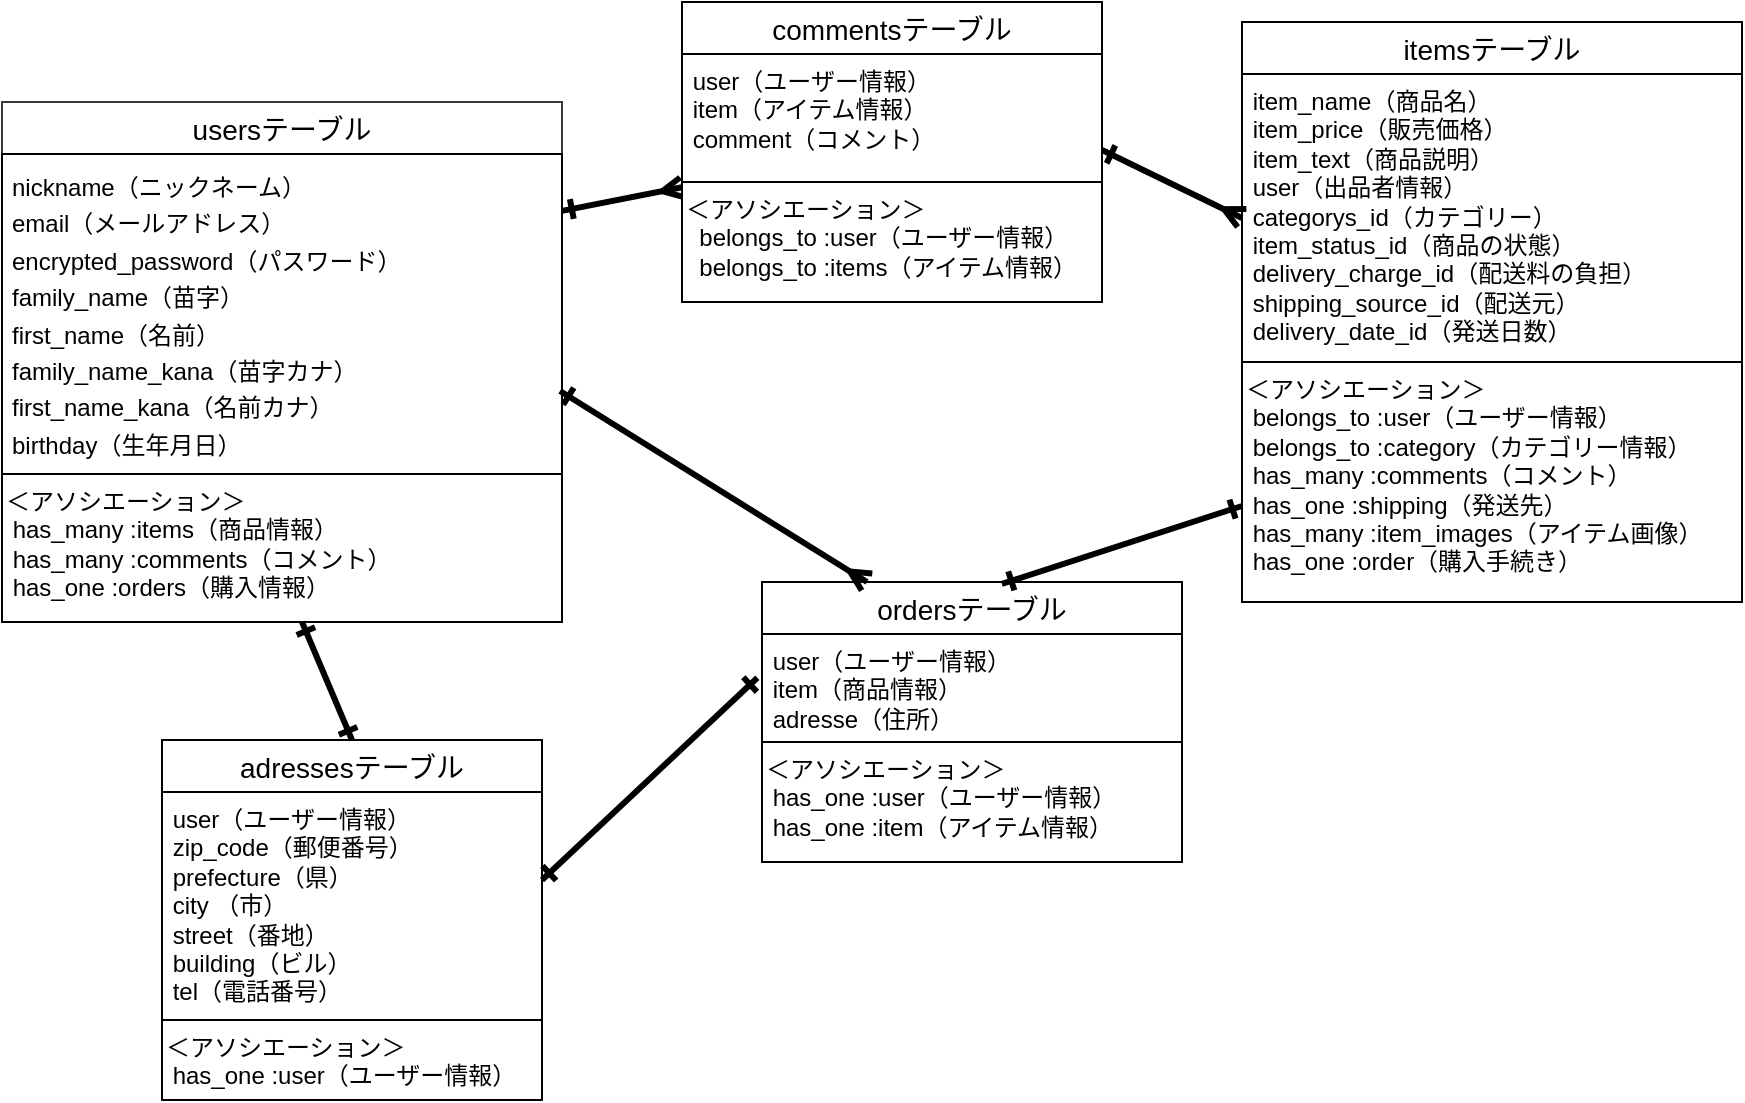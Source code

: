 <mxfile>
    <diagram id="itxwUqQJcCrAALwELdxe" name="ページ1">
        <mxGraphModel dx="1216" dy="787" grid="1" gridSize="10" guides="1" tooltips="1" connect="1" arrows="1" fold="1" page="1" pageScale="1" pageWidth="2000" pageHeight="1500" background="#ffffff" math="0" shadow="0">
            <root>
                <mxCell id="0"/>
                <mxCell id="1" parent="0"/>
                <mxCell id="47" style="edgeStyle=none;html=1;strokeWidth=3;endArrow=ERmany;endFill=0;startArrow=ERone;startFill=0;strokeColor=#000000;" parent="1" edge="1">
                    <mxGeometry relative="1" as="geometry">
                        <mxPoint x="410" y="344.459" as="sourcePoint"/>
                        <mxPoint x="470" y="332.656" as="targetPoint"/>
                    </mxGeometry>
                </mxCell>
                <mxCell id="2" value="usersテーブル" style="swimlane;fontStyle=0;childLayout=stackLayout;horizontal=1;startSize=26;horizontalStack=0;resizeParent=1;resizeParentMax=0;resizeLast=0;collapsible=1;marginBottom=0;align=center;fontSize=14;fillColor=#FFFFFF;strokeColor=#36393d;fontColor=#000000;" parent="1" vertex="1">
                    <mxGeometry x="130" y="290" width="280" height="260" as="geometry"/>
                </mxCell>
                <mxCell id="75" value="&lt;table style=&quot;&quot; class=&quot;simple-table&quot; id=&quot;9bd185af-1321-4c39-ab8a-a43b24b46830&quot;&gt;&lt;tbody&gt;&lt;tr id=&quot;a2c3a442-52ed-4d08-809d-d97ec05c8d3c&quot;&gt;&lt;td style=&quot;width: 248px;&quot; class=&quot;&quot; id=&quot;:SyN&quot;&gt;nickname（ニックネーム）&lt;/td&gt;&lt;/tr&gt;&lt;tr id=&quot;347a06f4-fe62-43ce-8f1f-9031ac4db5f0&quot;&gt;&lt;td style=&quot;width: 248px;&quot; class=&quot;&quot; id=&quot;:SyN&quot;&gt;email（メールアドレス）&lt;/td&gt;&lt;/tr&gt;&lt;tr id=&quot;c9671967-ed56-4b54-a96a-01b75f40e549&quot;&gt;&lt;td style=&quot;width: 248px;&quot; class=&quot;&quot; id=&quot;:SyN&quot;&gt;encrypted_password（パスワード）&lt;/td&gt;&lt;/tr&gt;&lt;tr id=&quot;ae64fb5e-827f-4219-a7c3-fcb88f4b489c&quot;&gt;&lt;td style=&quot;width: 248px;&quot; class=&quot;&quot; id=&quot;:SyN&quot;&gt;family_name（苗字）&lt;/td&gt;&lt;/tr&gt;&lt;tr id=&quot;817beb4f-c22e-435a-bb0d-8ec43aee03ff&quot;&gt;&lt;td style=&quot;width: 248px;&quot; class=&quot;&quot; id=&quot;:SyN&quot;&gt;first_name（名前）&lt;/td&gt;&lt;/tr&gt;&lt;tr id=&quot;5f4b0c21-7f36-498a-b97f-b03def7bd669&quot;&gt;&lt;td style=&quot;width: 248px;&quot; class=&quot;&quot; id=&quot;:SyN&quot;&gt;family_name_kana（苗字カナ）&lt;/td&gt;&lt;/tr&gt;&lt;tr id=&quot;3c18e8ee-b369-42ff-94bb-101354c91507&quot;&gt;&lt;td style=&quot;width: 248px;&quot; class=&quot;&quot; id=&quot;:SyN&quot;&gt;first_name_kana（名前カナ）&lt;/td&gt;&lt;/tr&gt;&lt;tr id=&quot;883e62f7-6aa8-416e-98df-8fdb998d4b7d&quot;&gt;&lt;td style=&quot;width: 248px;&quot; class=&quot;&quot; id=&quot;:SyN&quot;&gt;birthday（生年月日）&lt;/td&gt;&lt;/tr&gt;&lt;/tbody&gt;&lt;/table&gt;" style="text;whiteSpace=wrap;html=1;align=left;fillColor=#FFFFFF;fontColor=#000000;strokeColor=#000000;" vertex="1" parent="2">
                    <mxGeometry y="26" width="280" height="160" as="geometry"/>
                </mxCell>
                <mxCell id="8" value="&lt;div&gt;＜アソシエーション＞&lt;/div&gt;&lt;div&gt;&amp;nbsp;has_many :items（商品情報）&lt;/div&gt;&lt;div&gt;&amp;nbsp;has_many :comments（コメント）&lt;/div&gt;&lt;div&gt;&amp;nbsp;has_one :orders（購入情報）&lt;/div&gt;" style="text;whiteSpace=wrap;html=1;align=left;fillColor=#FFFFFF;fontColor=#000000;strokeColor=#000000;" parent="2" vertex="1">
                    <mxGeometry y="186" width="280" height="74" as="geometry"/>
                </mxCell>
                <mxCell id="9" value="itemsテーブル" style="swimlane;fontStyle=0;childLayout=stackLayout;horizontal=1;startSize=26;horizontalStack=0;resizeParent=1;resizeParentMax=0;resizeLast=0;collapsible=1;marginBottom=0;align=center;fontSize=14;labelBackgroundColor=none;fillColor=#FFFFFF;strokeColor=#000000;fontColor=#000000;" parent="1" vertex="1">
                    <mxGeometry x="750" y="250" width="250" height="290" as="geometry"/>
                </mxCell>
                <mxCell id="13" value="&amp;nbsp;item_name（商品名）&lt;br&gt;&amp;nbsp;item_price（販売価格）&lt;br&gt;&amp;nbsp;item_text（商品説明）&lt;br&gt;&amp;nbsp;user（出品者情報）&lt;br&gt;&amp;nbsp;categorys_id（カテゴリー）&lt;br&gt;&amp;nbsp;item_status_id（商品の状態）&lt;br&gt;&amp;nbsp;delivery_charge_id（配送料の負担）&lt;br&gt;&amp;nbsp;shipping_source_id（配送元）&lt;br&gt;&amp;nbsp;delivery_date_id（発送日数）" style="text;whiteSpace=wrap;html=1;fillColor=#FFFFFF;fontColor=#000000;strokeColor=#000000;" parent="9" vertex="1">
                    <mxGeometry y="26" width="250" height="144" as="geometry"/>
                </mxCell>
                <mxCell id="15" value="＜アソシエーション＞&#10; belongs_to :user（ユーザー情報）&#10; belongs_to :category（カテゴリー情報）&#10; has_many :comments（コメント）&#10; has_one :shipping（発送先）&#10; has_many :item_images（アイテム画像）&#10; has_one :order（購入手続き）" style="text;whiteSpace=wrap;html=1;fillColor=#FFFFFF;fontColor=#000000;strokeColor=#000000;" parent="9" vertex="1">
                    <mxGeometry y="170" width="250" height="120" as="geometry"/>
                </mxCell>
                <mxCell id="28" value="commentsテーブル" style="swimlane;fontStyle=0;childLayout=stackLayout;horizontal=1;startSize=26;horizontalStack=0;resizeParent=1;resizeParentMax=0;resizeLast=0;collapsible=1;marginBottom=0;align=center;fontSize=14;labelBackgroundColor=none;fillColor=#FFFFFF;fontColor=#000000;strokeColor=#000000;" parent="1" vertex="1">
                    <mxGeometry x="470" y="240" width="210" height="150" as="geometry"/>
                </mxCell>
                <mxCell id="29" value="&amp;nbsp;user（ユーザー情報）&amp;nbsp;&lt;br&gt;&lt;table class=&quot;simple-table&quot; id=&quot;c509d5a9-f7ad-4049-bf6b-777b817cd967&quot;&gt;&lt;/table&gt;&amp;nbsp;item（アイテム情報）&lt;table class=&quot;simple-table&quot; id=&quot;c509d5a9-f7ad-4049-bf6b-777b817cd967&quot;&gt;&lt;/table&gt;&amp;nbsp;comment（コメント）&lt;table class=&quot;simple-table&quot; id=&quot;c509d5a9-f7ad-4049-bf6b-777b817cd967&quot;&gt;&lt;/table&gt;" style="text;whiteSpace=wrap;html=1;fontColor=#000000;fillColor=#FFFFFF;strokeColor=#000000;" parent="28" vertex="1">
                    <mxGeometry y="26" width="210" height="64" as="geometry"/>
                </mxCell>
                <mxCell id="30" value="&lt;div&gt;＜アソシエーション＞&lt;/div&gt;&lt;div&gt;&amp;nbsp; belongs_to :user（ユーザー情報）&amp;nbsp;&lt;/div&gt;&lt;div&gt;&amp;nbsp; belongs_to :items（アイテム情報）&lt;/div&gt;" style="text;whiteSpace=wrap;html=1;fontColor=#000000;fillColor=#FFFFFF;strokeColor=#000000;" parent="28" vertex="1">
                    <mxGeometry y="90" width="210" height="60" as="geometry"/>
                </mxCell>
                <mxCell id="32" value="ordersテーブル" style="swimlane;fontStyle=0;childLayout=stackLayout;horizontal=1;startSize=26;horizontalStack=0;resizeParent=1;resizeParentMax=0;resizeLast=0;collapsible=1;marginBottom=0;align=center;fontSize=14;labelBackgroundColor=none;fillColor=#FFFFFF;fontColor=#000000;strokeColor=#000000;" parent="1" vertex="1">
                    <mxGeometry x="510" y="530" width="210" height="140" as="geometry"/>
                </mxCell>
                <mxCell id="33" value="&lt;div&gt;&amp;nbsp;user（ユーザー情報）&lt;/div&gt;&lt;div&gt;&amp;nbsp;item（商品情報）&lt;/div&gt;&lt;div&gt;&amp;nbsp;adresse（住所）&lt;/div&gt;" style="text;whiteSpace=wrap;html=1;fillColor=#FFFFFF;fontColor=#000000;strokeColor=#000000;" parent="32" vertex="1">
                    <mxGeometry y="26" width="210" height="54" as="geometry"/>
                </mxCell>
                <mxCell id="42" value="&lt;div&gt;＜アソシエーション＞&lt;/div&gt;&lt;div&gt;&amp;nbsp;has_one :user（ユーザー情報）&lt;/div&gt;&lt;div&gt;&amp;nbsp;has_one :item（アイテム情報）&lt;/div&gt;" style="text;whiteSpace=wrap;html=1;fillColor=#FFFFFF;fontColor=#000000;strokeColor=#000000;" parent="32" vertex="1">
                    <mxGeometry y="80" width="210" height="60" as="geometry"/>
                </mxCell>
                <mxCell id="48" style="edgeStyle=none;html=1;strokeWidth=3;endArrow=ERmany;endFill=0;startArrow=ERone;startFill=0;strokeColor=#000000;exitX=1;exitY=0.25;exitDx=0;exitDy=0;entryX=0.25;entryY=0;entryDx=0;entryDy=0;" parent="1" edge="1" target="32">
                    <mxGeometry relative="1" as="geometry">
                        <mxPoint x="409" y="434.5" as="sourcePoint"/>
                        <mxPoint x="571.95" y="533" as="targetPoint"/>
                    </mxGeometry>
                </mxCell>
                <mxCell id="49" style="edgeStyle=none;html=1;strokeWidth=3;endArrow=ERmany;endFill=0;startArrow=ERone;startFill=0;entryX=0;entryY=0.5;entryDx=0;entryDy=0;strokeColor=#000000;exitX=1;exitY=0.75;exitDx=0;exitDy=0;" parent="1" source="29" target="13" edge="1">
                    <mxGeometry relative="1" as="geometry">
                        <mxPoint x="690" y="210" as="sourcePoint"/>
                        <mxPoint x="535.271" y="160" as="targetPoint"/>
                    </mxGeometry>
                </mxCell>
                <mxCell id="54" style="edgeStyle=none;html=1;strokeWidth=3;startArrow=ERone;startFill=0;endArrow=ERone;endFill=0;strokeColor=#000000;exitX=0.571;exitY=0.007;exitDx=0;exitDy=0;exitPerimeter=0;entryX=0;entryY=0.6;entryDx=0;entryDy=0;entryPerimeter=0;" parent="1" source="32" target="15" edge="1">
                    <mxGeometry relative="1" as="geometry">
                        <mxPoint x="670" y="591" as="sourcePoint"/>
                        <mxPoint x="750" y="501" as="targetPoint"/>
                    </mxGeometry>
                </mxCell>
                <mxCell id="58" value="adressesテーブル" style="swimlane;fontStyle=0;childLayout=stackLayout;horizontal=1;startSize=26;horizontalStack=0;resizeParent=1;resizeParentMax=0;resizeLast=0;collapsible=1;marginBottom=0;align=center;fontSize=14;labelBackgroundColor=none;fillColor=#FFFFFF;fontColor=#000000;strokeColor=#000000;" parent="1" vertex="1">
                    <mxGeometry x="210" y="609" width="190" height="140" as="geometry"/>
                </mxCell>
                <mxCell id="59" value="&lt;div&gt;&amp;nbsp;user（ユーザー情報）&lt;/div&gt;&lt;div&gt;&amp;nbsp;zip_code（郵便番号）&amp;nbsp;&lt;/div&gt;&lt;div&gt;&amp;nbsp;prefecture（県）&lt;br&gt;&lt;/div&gt;&lt;div&gt;&amp;nbsp;city&amp;nbsp;（市）&lt;/div&gt;&lt;div&gt;&amp;nbsp;street（番地）&lt;br&gt;&lt;/div&gt;&lt;div&gt;&amp;nbsp;building（ビル）&lt;/div&gt;&lt;div&gt;&amp;nbsp;tel（電話番号）&lt;/div&gt;" style="text;whiteSpace=wrap;html=1;fillColor=#FFFFFF;fontColor=#000000;strokeColor=#000000;" parent="58" vertex="1">
                    <mxGeometry y="26" width="190" height="114" as="geometry"/>
                </mxCell>
                <mxCell id="61" style="edgeStyle=none;html=1;exitX=0.5;exitY=0;exitDx=0;exitDy=0;strokeWidth=3;startArrow=ERone;startFill=0;endArrow=ERone;endFill=0;strokeColor=#000000;entryX=0.25;entryY=1;entryDx=0;entryDy=0;" parent="58" edge="1" source="58">
                    <mxGeometry relative="1" as="geometry">
                        <mxPoint x="90" y="151" as="sourcePoint"/>
                        <mxPoint x="70" y="-59" as="targetPoint"/>
                    </mxGeometry>
                </mxCell>
                <mxCell id="62" style="edgeStyle=none;html=1;strokeWidth=3;startArrow=ERone;startFill=0;endArrow=ERone;endFill=0;strokeColor=#000000;entryX=-0.011;entryY=0.405;entryDx=0;entryDy=0;entryPerimeter=0;exitX=1;exitY=0.5;exitDx=0;exitDy=0;" parent="1" source="58" target="33" edge="1">
                    <mxGeometry relative="1" as="geometry">
                        <mxPoint x="460" y="690" as="sourcePoint"/>
                        <mxPoint x="383.168" y="770" as="targetPoint"/>
                    </mxGeometry>
                </mxCell>
                <mxCell id="60" value="&lt;div&gt;＜アソシエーション＞&lt;/div&gt;&lt;div&gt;&amp;nbsp;has_one :user（ユーザー情報）&lt;/div&gt;" style="text;whiteSpace=wrap;html=1;fillColor=#FFFFFF;fontColor=#000000;strokeColor=#000000;" parent="1" vertex="1">
                    <mxGeometry x="210" y="749" width="190" height="40" as="geometry"/>
                </mxCell>
                <mxCell id="63" style="edgeStyle=none;html=1;exitX=0.5;exitY=1;exitDx=0;exitDy=0;" parent="1" source="59" target="60" edge="1">
                    <mxGeometry relative="1" as="geometry"/>
                </mxCell>
            </root>
        </mxGraphModel>
    </diagram>
</mxfile>
